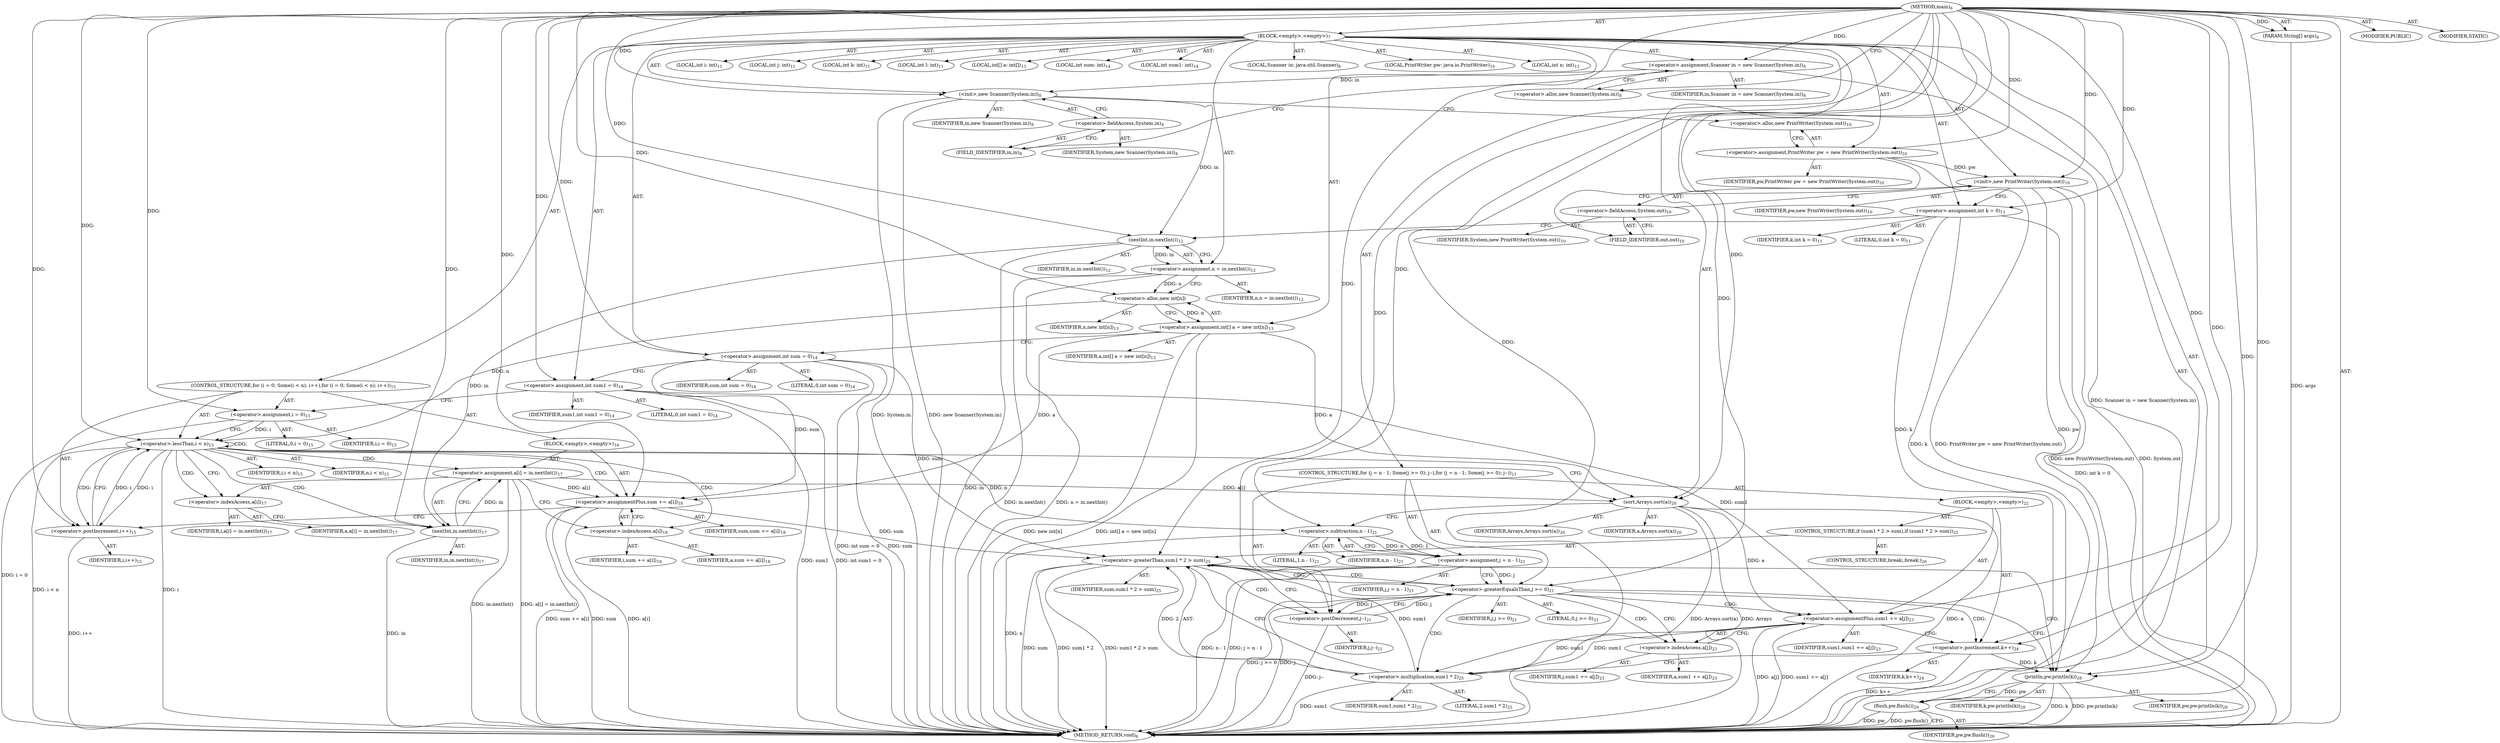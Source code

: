 digraph "main" {  
"21" [label = <(METHOD,main)<SUB>6</SUB>> ]
"22" [label = <(PARAM,String[] args)<SUB>6</SUB>> ]
"23" [label = <(BLOCK,&lt;empty&gt;,&lt;empty&gt;)<SUB>7</SUB>> ]
"4" [label = <(LOCAL,Scanner in: java.util.Scanner)<SUB>8</SUB>> ]
"24" [label = <(&lt;operator&gt;.assignment,Scanner in = new Scanner(System.in))<SUB>8</SUB>> ]
"25" [label = <(IDENTIFIER,in,Scanner in = new Scanner(System.in))<SUB>8</SUB>> ]
"26" [label = <(&lt;operator&gt;.alloc,new Scanner(System.in))<SUB>8</SUB>> ]
"27" [label = <(&lt;init&gt;,new Scanner(System.in))<SUB>8</SUB>> ]
"3" [label = <(IDENTIFIER,in,new Scanner(System.in))<SUB>8</SUB>> ]
"28" [label = <(&lt;operator&gt;.fieldAccess,System.in)<SUB>8</SUB>> ]
"29" [label = <(IDENTIFIER,System,new Scanner(System.in))<SUB>8</SUB>> ]
"30" [label = <(FIELD_IDENTIFIER,in,in)<SUB>8</SUB>> ]
"6" [label = <(LOCAL,PrintWriter pw: java.io.PrintWriter)<SUB>10</SUB>> ]
"31" [label = <(&lt;operator&gt;.assignment,PrintWriter pw = new PrintWriter(System.out))<SUB>10</SUB>> ]
"32" [label = <(IDENTIFIER,pw,PrintWriter pw = new PrintWriter(System.out))<SUB>10</SUB>> ]
"33" [label = <(&lt;operator&gt;.alloc,new PrintWriter(System.out))<SUB>10</SUB>> ]
"34" [label = <(&lt;init&gt;,new PrintWriter(System.out))<SUB>10</SUB>> ]
"5" [label = <(IDENTIFIER,pw,new PrintWriter(System.out))<SUB>10</SUB>> ]
"35" [label = <(&lt;operator&gt;.fieldAccess,System.out)<SUB>10</SUB>> ]
"36" [label = <(IDENTIFIER,System,new PrintWriter(System.out))<SUB>10</SUB>> ]
"37" [label = <(FIELD_IDENTIFIER,out,out)<SUB>10</SUB>> ]
"38" [label = <(LOCAL,int n: int)<SUB>11</SUB>> ]
"39" [label = <(LOCAL,int i: int)<SUB>11</SUB>> ]
"40" [label = <(LOCAL,int j: int)<SUB>11</SUB>> ]
"41" [label = <(LOCAL,int k: int)<SUB>11</SUB>> ]
"42" [label = <(LOCAL,int l: int)<SUB>11</SUB>> ]
"43" [label = <(&lt;operator&gt;.assignment,int k = 0)<SUB>11</SUB>> ]
"44" [label = <(IDENTIFIER,k,int k = 0)<SUB>11</SUB>> ]
"45" [label = <(LITERAL,0,int k = 0)<SUB>11</SUB>> ]
"46" [label = <(&lt;operator&gt;.assignment,n = in.nextInt())<SUB>12</SUB>> ]
"47" [label = <(IDENTIFIER,n,n = in.nextInt())<SUB>12</SUB>> ]
"48" [label = <(nextInt,in.nextInt())<SUB>12</SUB>> ]
"49" [label = <(IDENTIFIER,in,in.nextInt())<SUB>12</SUB>> ]
"50" [label = <(LOCAL,int[] a: int[])<SUB>13</SUB>> ]
"51" [label = <(&lt;operator&gt;.assignment,int[] a = new int[n])<SUB>13</SUB>> ]
"52" [label = <(IDENTIFIER,a,int[] a = new int[n])<SUB>13</SUB>> ]
"53" [label = <(&lt;operator&gt;.alloc,new int[n])> ]
"54" [label = <(IDENTIFIER,n,new int[n])<SUB>13</SUB>> ]
"55" [label = <(LOCAL,int sum: int)<SUB>14</SUB>> ]
"56" [label = <(LOCAL,int sum1: int)<SUB>14</SUB>> ]
"57" [label = <(&lt;operator&gt;.assignment,int sum = 0)<SUB>14</SUB>> ]
"58" [label = <(IDENTIFIER,sum,int sum = 0)<SUB>14</SUB>> ]
"59" [label = <(LITERAL,0,int sum = 0)<SUB>14</SUB>> ]
"60" [label = <(&lt;operator&gt;.assignment,int sum1 = 0)<SUB>14</SUB>> ]
"61" [label = <(IDENTIFIER,sum1,int sum1 = 0)<SUB>14</SUB>> ]
"62" [label = <(LITERAL,0,int sum1 = 0)<SUB>14</SUB>> ]
"63" [label = <(CONTROL_STRUCTURE,for (i = 0; Some(i &lt; n); i++),for (i = 0; Some(i &lt; n); i++))<SUB>15</SUB>> ]
"64" [label = <(&lt;operator&gt;.assignment,i = 0)<SUB>15</SUB>> ]
"65" [label = <(IDENTIFIER,i,i = 0)<SUB>15</SUB>> ]
"66" [label = <(LITERAL,0,i = 0)<SUB>15</SUB>> ]
"67" [label = <(&lt;operator&gt;.lessThan,i &lt; n)<SUB>15</SUB>> ]
"68" [label = <(IDENTIFIER,i,i &lt; n)<SUB>15</SUB>> ]
"69" [label = <(IDENTIFIER,n,i &lt; n)<SUB>15</SUB>> ]
"70" [label = <(&lt;operator&gt;.postIncrement,i++)<SUB>15</SUB>> ]
"71" [label = <(IDENTIFIER,i,i++)<SUB>15</SUB>> ]
"72" [label = <(BLOCK,&lt;empty&gt;,&lt;empty&gt;)<SUB>16</SUB>> ]
"73" [label = <(&lt;operator&gt;.assignment,a[i] = in.nextInt())<SUB>17</SUB>> ]
"74" [label = <(&lt;operator&gt;.indexAccess,a[i])<SUB>17</SUB>> ]
"75" [label = <(IDENTIFIER,a,a[i] = in.nextInt())<SUB>17</SUB>> ]
"76" [label = <(IDENTIFIER,i,a[i] = in.nextInt())<SUB>17</SUB>> ]
"77" [label = <(nextInt,in.nextInt())<SUB>17</SUB>> ]
"78" [label = <(IDENTIFIER,in,in.nextInt())<SUB>17</SUB>> ]
"79" [label = <(&lt;operator&gt;.assignmentPlus,sum += a[i])<SUB>18</SUB>> ]
"80" [label = <(IDENTIFIER,sum,sum += a[i])<SUB>18</SUB>> ]
"81" [label = <(&lt;operator&gt;.indexAccess,a[i])<SUB>18</SUB>> ]
"82" [label = <(IDENTIFIER,a,sum += a[i])<SUB>18</SUB>> ]
"83" [label = <(IDENTIFIER,i,sum += a[i])<SUB>18</SUB>> ]
"84" [label = <(sort,Arrays.sort(a))<SUB>20</SUB>> ]
"85" [label = <(IDENTIFIER,Arrays,Arrays.sort(a))<SUB>20</SUB>> ]
"86" [label = <(IDENTIFIER,a,Arrays.sort(a))<SUB>20</SUB>> ]
"87" [label = <(CONTROL_STRUCTURE,for (j = n - 1; Some(j &gt;= 0); j--),for (j = n - 1; Some(j &gt;= 0); j--))<SUB>21</SUB>> ]
"88" [label = <(&lt;operator&gt;.assignment,j = n - 1)<SUB>21</SUB>> ]
"89" [label = <(IDENTIFIER,j,j = n - 1)<SUB>21</SUB>> ]
"90" [label = <(&lt;operator&gt;.subtraction,n - 1)<SUB>21</SUB>> ]
"91" [label = <(IDENTIFIER,n,n - 1)<SUB>21</SUB>> ]
"92" [label = <(LITERAL,1,n - 1)<SUB>21</SUB>> ]
"93" [label = <(&lt;operator&gt;.greaterEqualsThan,j &gt;= 0)<SUB>21</SUB>> ]
"94" [label = <(IDENTIFIER,j,j &gt;= 0)<SUB>21</SUB>> ]
"95" [label = <(LITERAL,0,j &gt;= 0)<SUB>21</SUB>> ]
"96" [label = <(&lt;operator&gt;.postDecrement,j--)<SUB>21</SUB>> ]
"97" [label = <(IDENTIFIER,j,j--)<SUB>21</SUB>> ]
"98" [label = <(BLOCK,&lt;empty&gt;,&lt;empty&gt;)<SUB>22</SUB>> ]
"99" [label = <(&lt;operator&gt;.assignmentPlus,sum1 += a[j])<SUB>23</SUB>> ]
"100" [label = <(IDENTIFIER,sum1,sum1 += a[j])<SUB>23</SUB>> ]
"101" [label = <(&lt;operator&gt;.indexAccess,a[j])<SUB>23</SUB>> ]
"102" [label = <(IDENTIFIER,a,sum1 += a[j])<SUB>23</SUB>> ]
"103" [label = <(IDENTIFIER,j,sum1 += a[j])<SUB>23</SUB>> ]
"104" [label = <(&lt;operator&gt;.postIncrement,k++)<SUB>24</SUB>> ]
"105" [label = <(IDENTIFIER,k,k++)<SUB>24</SUB>> ]
"106" [label = <(CONTROL_STRUCTURE,if (sum1 * 2 &gt; sum),if (sum1 * 2 &gt; sum))<SUB>25</SUB>> ]
"107" [label = <(&lt;operator&gt;.greaterThan,sum1 * 2 &gt; sum)<SUB>25</SUB>> ]
"108" [label = <(&lt;operator&gt;.multiplication,sum1 * 2)<SUB>25</SUB>> ]
"109" [label = <(IDENTIFIER,sum1,sum1 * 2)<SUB>25</SUB>> ]
"110" [label = <(LITERAL,2,sum1 * 2)<SUB>25</SUB>> ]
"111" [label = <(IDENTIFIER,sum,sum1 * 2 &gt; sum)<SUB>25</SUB>> ]
"112" [label = <(CONTROL_STRUCTURE,break;,break;)<SUB>26</SUB>> ]
"113" [label = <(println,pw.println(k))<SUB>28</SUB>> ]
"114" [label = <(IDENTIFIER,pw,pw.println(k))<SUB>28</SUB>> ]
"115" [label = <(IDENTIFIER,k,pw.println(k))<SUB>28</SUB>> ]
"116" [label = <(flush,pw.flush())<SUB>29</SUB>> ]
"117" [label = <(IDENTIFIER,pw,pw.flush())<SUB>29</SUB>> ]
"118" [label = <(MODIFIER,PUBLIC)> ]
"119" [label = <(MODIFIER,STATIC)> ]
"120" [label = <(METHOD_RETURN,void)<SUB>6</SUB>> ]
  "21" -> "22"  [ label = "AST: "] 
  "21" -> "23"  [ label = "AST: "] 
  "21" -> "118"  [ label = "AST: "] 
  "21" -> "119"  [ label = "AST: "] 
  "21" -> "120"  [ label = "AST: "] 
  "23" -> "4"  [ label = "AST: "] 
  "23" -> "24"  [ label = "AST: "] 
  "23" -> "27"  [ label = "AST: "] 
  "23" -> "6"  [ label = "AST: "] 
  "23" -> "31"  [ label = "AST: "] 
  "23" -> "34"  [ label = "AST: "] 
  "23" -> "38"  [ label = "AST: "] 
  "23" -> "39"  [ label = "AST: "] 
  "23" -> "40"  [ label = "AST: "] 
  "23" -> "41"  [ label = "AST: "] 
  "23" -> "42"  [ label = "AST: "] 
  "23" -> "43"  [ label = "AST: "] 
  "23" -> "46"  [ label = "AST: "] 
  "23" -> "50"  [ label = "AST: "] 
  "23" -> "51"  [ label = "AST: "] 
  "23" -> "55"  [ label = "AST: "] 
  "23" -> "56"  [ label = "AST: "] 
  "23" -> "57"  [ label = "AST: "] 
  "23" -> "60"  [ label = "AST: "] 
  "23" -> "63"  [ label = "AST: "] 
  "23" -> "84"  [ label = "AST: "] 
  "23" -> "87"  [ label = "AST: "] 
  "23" -> "113"  [ label = "AST: "] 
  "23" -> "116"  [ label = "AST: "] 
  "24" -> "25"  [ label = "AST: "] 
  "24" -> "26"  [ label = "AST: "] 
  "27" -> "3"  [ label = "AST: "] 
  "27" -> "28"  [ label = "AST: "] 
  "28" -> "29"  [ label = "AST: "] 
  "28" -> "30"  [ label = "AST: "] 
  "31" -> "32"  [ label = "AST: "] 
  "31" -> "33"  [ label = "AST: "] 
  "34" -> "5"  [ label = "AST: "] 
  "34" -> "35"  [ label = "AST: "] 
  "35" -> "36"  [ label = "AST: "] 
  "35" -> "37"  [ label = "AST: "] 
  "43" -> "44"  [ label = "AST: "] 
  "43" -> "45"  [ label = "AST: "] 
  "46" -> "47"  [ label = "AST: "] 
  "46" -> "48"  [ label = "AST: "] 
  "48" -> "49"  [ label = "AST: "] 
  "51" -> "52"  [ label = "AST: "] 
  "51" -> "53"  [ label = "AST: "] 
  "53" -> "54"  [ label = "AST: "] 
  "57" -> "58"  [ label = "AST: "] 
  "57" -> "59"  [ label = "AST: "] 
  "60" -> "61"  [ label = "AST: "] 
  "60" -> "62"  [ label = "AST: "] 
  "63" -> "64"  [ label = "AST: "] 
  "63" -> "67"  [ label = "AST: "] 
  "63" -> "70"  [ label = "AST: "] 
  "63" -> "72"  [ label = "AST: "] 
  "64" -> "65"  [ label = "AST: "] 
  "64" -> "66"  [ label = "AST: "] 
  "67" -> "68"  [ label = "AST: "] 
  "67" -> "69"  [ label = "AST: "] 
  "70" -> "71"  [ label = "AST: "] 
  "72" -> "73"  [ label = "AST: "] 
  "72" -> "79"  [ label = "AST: "] 
  "73" -> "74"  [ label = "AST: "] 
  "73" -> "77"  [ label = "AST: "] 
  "74" -> "75"  [ label = "AST: "] 
  "74" -> "76"  [ label = "AST: "] 
  "77" -> "78"  [ label = "AST: "] 
  "79" -> "80"  [ label = "AST: "] 
  "79" -> "81"  [ label = "AST: "] 
  "81" -> "82"  [ label = "AST: "] 
  "81" -> "83"  [ label = "AST: "] 
  "84" -> "85"  [ label = "AST: "] 
  "84" -> "86"  [ label = "AST: "] 
  "87" -> "88"  [ label = "AST: "] 
  "87" -> "93"  [ label = "AST: "] 
  "87" -> "96"  [ label = "AST: "] 
  "87" -> "98"  [ label = "AST: "] 
  "88" -> "89"  [ label = "AST: "] 
  "88" -> "90"  [ label = "AST: "] 
  "90" -> "91"  [ label = "AST: "] 
  "90" -> "92"  [ label = "AST: "] 
  "93" -> "94"  [ label = "AST: "] 
  "93" -> "95"  [ label = "AST: "] 
  "96" -> "97"  [ label = "AST: "] 
  "98" -> "99"  [ label = "AST: "] 
  "98" -> "104"  [ label = "AST: "] 
  "98" -> "106"  [ label = "AST: "] 
  "99" -> "100"  [ label = "AST: "] 
  "99" -> "101"  [ label = "AST: "] 
  "101" -> "102"  [ label = "AST: "] 
  "101" -> "103"  [ label = "AST: "] 
  "104" -> "105"  [ label = "AST: "] 
  "106" -> "107"  [ label = "AST: "] 
  "106" -> "112"  [ label = "AST: "] 
  "107" -> "108"  [ label = "AST: "] 
  "107" -> "111"  [ label = "AST: "] 
  "108" -> "109"  [ label = "AST: "] 
  "108" -> "110"  [ label = "AST: "] 
  "113" -> "114"  [ label = "AST: "] 
  "113" -> "115"  [ label = "AST: "] 
  "116" -> "117"  [ label = "AST: "] 
  "24" -> "30"  [ label = "CFG: "] 
  "27" -> "33"  [ label = "CFG: "] 
  "31" -> "37"  [ label = "CFG: "] 
  "34" -> "43"  [ label = "CFG: "] 
  "43" -> "48"  [ label = "CFG: "] 
  "46" -> "53"  [ label = "CFG: "] 
  "51" -> "57"  [ label = "CFG: "] 
  "57" -> "60"  [ label = "CFG: "] 
  "60" -> "64"  [ label = "CFG: "] 
  "84" -> "90"  [ label = "CFG: "] 
  "113" -> "116"  [ label = "CFG: "] 
  "116" -> "120"  [ label = "CFG: "] 
  "26" -> "24"  [ label = "CFG: "] 
  "28" -> "27"  [ label = "CFG: "] 
  "33" -> "31"  [ label = "CFG: "] 
  "35" -> "34"  [ label = "CFG: "] 
  "48" -> "46"  [ label = "CFG: "] 
  "53" -> "51"  [ label = "CFG: "] 
  "64" -> "67"  [ label = "CFG: "] 
  "67" -> "74"  [ label = "CFG: "] 
  "67" -> "84"  [ label = "CFG: "] 
  "70" -> "67"  [ label = "CFG: "] 
  "88" -> "93"  [ label = "CFG: "] 
  "93" -> "101"  [ label = "CFG: "] 
  "93" -> "113"  [ label = "CFG: "] 
  "96" -> "93"  [ label = "CFG: "] 
  "30" -> "28"  [ label = "CFG: "] 
  "37" -> "35"  [ label = "CFG: "] 
  "73" -> "81"  [ label = "CFG: "] 
  "79" -> "70"  [ label = "CFG: "] 
  "90" -> "88"  [ label = "CFG: "] 
  "99" -> "104"  [ label = "CFG: "] 
  "104" -> "108"  [ label = "CFG: "] 
  "74" -> "77"  [ label = "CFG: "] 
  "77" -> "73"  [ label = "CFG: "] 
  "81" -> "79"  [ label = "CFG: "] 
  "101" -> "99"  [ label = "CFG: "] 
  "107" -> "113"  [ label = "CFG: "] 
  "107" -> "96"  [ label = "CFG: "] 
  "108" -> "107"  [ label = "CFG: "] 
  "21" -> "26"  [ label = "CFG: "] 
  "22" -> "120"  [ label = "DDG: args"] 
  "24" -> "120"  [ label = "DDG: Scanner in = new Scanner(System.in)"] 
  "27" -> "120"  [ label = "DDG: System.in"] 
  "27" -> "120"  [ label = "DDG: new Scanner(System.in)"] 
  "31" -> "120"  [ label = "DDG: PrintWriter pw = new PrintWriter(System.out)"] 
  "34" -> "120"  [ label = "DDG: System.out"] 
  "34" -> "120"  [ label = "DDG: new PrintWriter(System.out)"] 
  "43" -> "120"  [ label = "DDG: int k = 0"] 
  "48" -> "120"  [ label = "DDG: in"] 
  "46" -> "120"  [ label = "DDG: in.nextInt()"] 
  "46" -> "120"  [ label = "DDG: n = in.nextInt()"] 
  "51" -> "120"  [ label = "DDG: new int[n]"] 
  "51" -> "120"  [ label = "DDG: int[] a = new int[n]"] 
  "57" -> "120"  [ label = "DDG: sum"] 
  "57" -> "120"  [ label = "DDG: int sum = 0"] 
  "60" -> "120"  [ label = "DDG: sum1"] 
  "60" -> "120"  [ label = "DDG: int sum1 = 0"] 
  "64" -> "120"  [ label = "DDG: i = 0"] 
  "67" -> "120"  [ label = "DDG: i"] 
  "67" -> "120"  [ label = "DDG: i &lt; n"] 
  "84" -> "120"  [ label = "DDG: a"] 
  "84" -> "120"  [ label = "DDG: Arrays.sort(a)"] 
  "90" -> "120"  [ label = "DDG: n"] 
  "88" -> "120"  [ label = "DDG: n - 1"] 
  "88" -> "120"  [ label = "DDG: j = n - 1"] 
  "93" -> "120"  [ label = "DDG: j"] 
  "93" -> "120"  [ label = "DDG: j &gt;= 0"] 
  "99" -> "120"  [ label = "DDG: a[j]"] 
  "99" -> "120"  [ label = "DDG: sum1 += a[j]"] 
  "104" -> "120"  [ label = "DDG: k++"] 
  "108" -> "120"  [ label = "DDG: sum1"] 
  "107" -> "120"  [ label = "DDG: sum1 * 2"] 
  "107" -> "120"  [ label = "DDG: sum"] 
  "107" -> "120"  [ label = "DDG: sum1 * 2 &gt; sum"] 
  "96" -> "120"  [ label = "DDG: j--"] 
  "113" -> "120"  [ label = "DDG: k"] 
  "113" -> "120"  [ label = "DDG: pw.println(k)"] 
  "116" -> "120"  [ label = "DDG: pw"] 
  "116" -> "120"  [ label = "DDG: pw.flush()"] 
  "77" -> "120"  [ label = "DDG: in"] 
  "73" -> "120"  [ label = "DDG: in.nextInt()"] 
  "73" -> "120"  [ label = "DDG: a[i] = in.nextInt()"] 
  "79" -> "120"  [ label = "DDG: sum"] 
  "79" -> "120"  [ label = "DDG: a[i]"] 
  "79" -> "120"  [ label = "DDG: sum += a[i]"] 
  "70" -> "120"  [ label = "DDG: i++"] 
  "84" -> "120"  [ label = "DDG: Arrays"] 
  "21" -> "22"  [ label = "DDG: "] 
  "21" -> "24"  [ label = "DDG: "] 
  "21" -> "31"  [ label = "DDG: "] 
  "21" -> "43"  [ label = "DDG: "] 
  "48" -> "46"  [ label = "DDG: in"] 
  "53" -> "51"  [ label = "DDG: n"] 
  "21" -> "57"  [ label = "DDG: "] 
  "21" -> "60"  [ label = "DDG: "] 
  "24" -> "27"  [ label = "DDG: in"] 
  "21" -> "27"  [ label = "DDG: "] 
  "31" -> "34"  [ label = "DDG: pw"] 
  "21" -> "34"  [ label = "DDG: "] 
  "21" -> "64"  [ label = "DDG: "] 
  "21" -> "84"  [ label = "DDG: "] 
  "51" -> "84"  [ label = "DDG: a"] 
  "73" -> "84"  [ label = "DDG: a[i]"] 
  "90" -> "88"  [ label = "DDG: n"] 
  "90" -> "88"  [ label = "DDG: 1"] 
  "34" -> "113"  [ label = "DDG: pw"] 
  "21" -> "113"  [ label = "DDG: "] 
  "43" -> "113"  [ label = "DDG: k"] 
  "104" -> "113"  [ label = "DDG: k"] 
  "113" -> "116"  [ label = "DDG: pw"] 
  "21" -> "116"  [ label = "DDG: "] 
  "27" -> "48"  [ label = "DDG: in"] 
  "21" -> "48"  [ label = "DDG: "] 
  "46" -> "53"  [ label = "DDG: n"] 
  "21" -> "53"  [ label = "DDG: "] 
  "64" -> "67"  [ label = "DDG: i"] 
  "70" -> "67"  [ label = "DDG: i"] 
  "21" -> "67"  [ label = "DDG: "] 
  "53" -> "67"  [ label = "DDG: n"] 
  "67" -> "70"  [ label = "DDG: i"] 
  "21" -> "70"  [ label = "DDG: "] 
  "77" -> "73"  [ label = "DDG: in"] 
  "51" -> "79"  [ label = "DDG: a"] 
  "73" -> "79"  [ label = "DDG: a[i]"] 
  "88" -> "93"  [ label = "DDG: j"] 
  "96" -> "93"  [ label = "DDG: j"] 
  "21" -> "93"  [ label = "DDG: "] 
  "93" -> "96"  [ label = "DDG: j"] 
  "21" -> "96"  [ label = "DDG: "] 
  "84" -> "99"  [ label = "DDG: a"] 
  "57" -> "79"  [ label = "DDG: sum"] 
  "21" -> "79"  [ label = "DDG: "] 
  "67" -> "90"  [ label = "DDG: n"] 
  "21" -> "90"  [ label = "DDG: "] 
  "60" -> "99"  [ label = "DDG: sum1"] 
  "108" -> "99"  [ label = "DDG: sum1"] 
  "21" -> "99"  [ label = "DDG: "] 
  "43" -> "104"  [ label = "DDG: k"] 
  "21" -> "104"  [ label = "DDG: "] 
  "48" -> "77"  [ label = "DDG: in"] 
  "21" -> "77"  [ label = "DDG: "] 
  "108" -> "107"  [ label = "DDG: sum1"] 
  "108" -> "107"  [ label = "DDG: 2"] 
  "57" -> "107"  [ label = "DDG: sum"] 
  "79" -> "107"  [ label = "DDG: sum"] 
  "21" -> "107"  [ label = "DDG: "] 
  "99" -> "108"  [ label = "DDG: sum1"] 
  "21" -> "108"  [ label = "DDG: "] 
  "67" -> "73"  [ label = "CDG: "] 
  "67" -> "77"  [ label = "CDG: "] 
  "67" -> "81"  [ label = "CDG: "] 
  "67" -> "67"  [ label = "CDG: "] 
  "67" -> "70"  [ label = "CDG: "] 
  "67" -> "74"  [ label = "CDG: "] 
  "67" -> "79"  [ label = "CDG: "] 
  "93" -> "107"  [ label = "CDG: "] 
  "93" -> "99"  [ label = "CDG: "] 
  "93" -> "104"  [ label = "CDG: "] 
  "93" -> "101"  [ label = "CDG: "] 
  "93" -> "108"  [ label = "CDG: "] 
  "107" -> "96"  [ label = "CDG: "] 
  "107" -> "93"  [ label = "CDG: "] 
}
